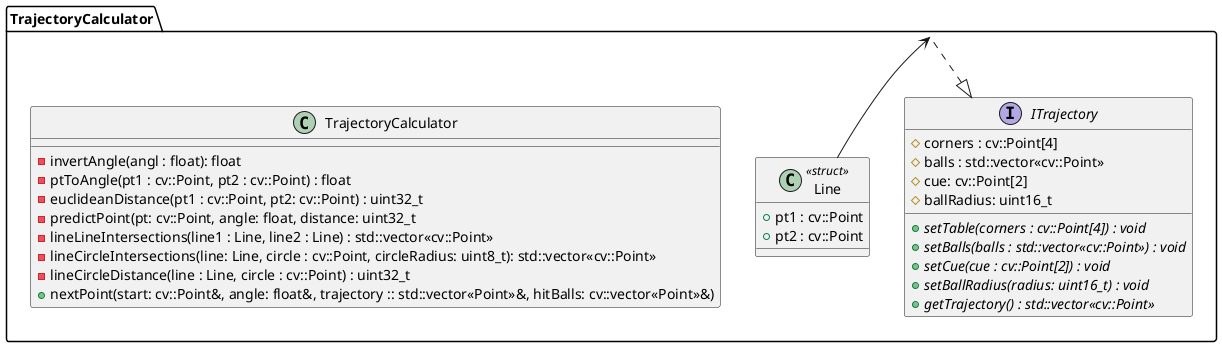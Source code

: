 @startuml



package TrajectoryCalculator {
    
    class Line <<struct>> {
        + pt1 : cv::Point
        + pt2 : cv::Point
    }

    interface ITrajectory{
     # corners : cv::Point[4]
     # balls : std::vector<<cv::Point>>
     # cue: cv::Point[2]
     # ballRadius: uint16_t
     
     + //setTable(corners : cv::Point[4]) : void//
     + //setBalls(balls : std::vector<<cv::Point>>) : void//
     + //setCue(cue : cv::Point[2]) : void//
     + //setBallRadius(radius: uint16_t) : void//
     + //getTrajectory() : std::vector<<cv::Point>>//
    }
    
    class TrajectoryCalculator{
      - invertAngle(angl : float): float
      - ptToAngle(pt1 : cv::Point, pt2 : cv::Point) : float
      - euclideanDistance(pt1 : cv::Point, pt2: cv::Point) : uint32_t
      - predictPoint(pt: cv::Point, angle: float, distance: uint32_t
      - lineLineIntersections(line1 : Line, line2 : Line) : std::vector<<cv::Point>>
      - lineCircleIntersections(line: Line, circle : cv::Point, circleRadius: uint8_t): std::vector<<cv::Point>>
      - lineCircleDistance(line : Line, circle : cv::Point) : uint32_t
      + nextPoint(start: cv::Point&, angle: float&, trajectory :: std::vector<<Point>>&, hitBalls: cv::vector<<Point>>&)
    }

}

ITrajectory <|. TrajectoryCalculator
TrajectoryCalculator <-- Line

@enduml 
